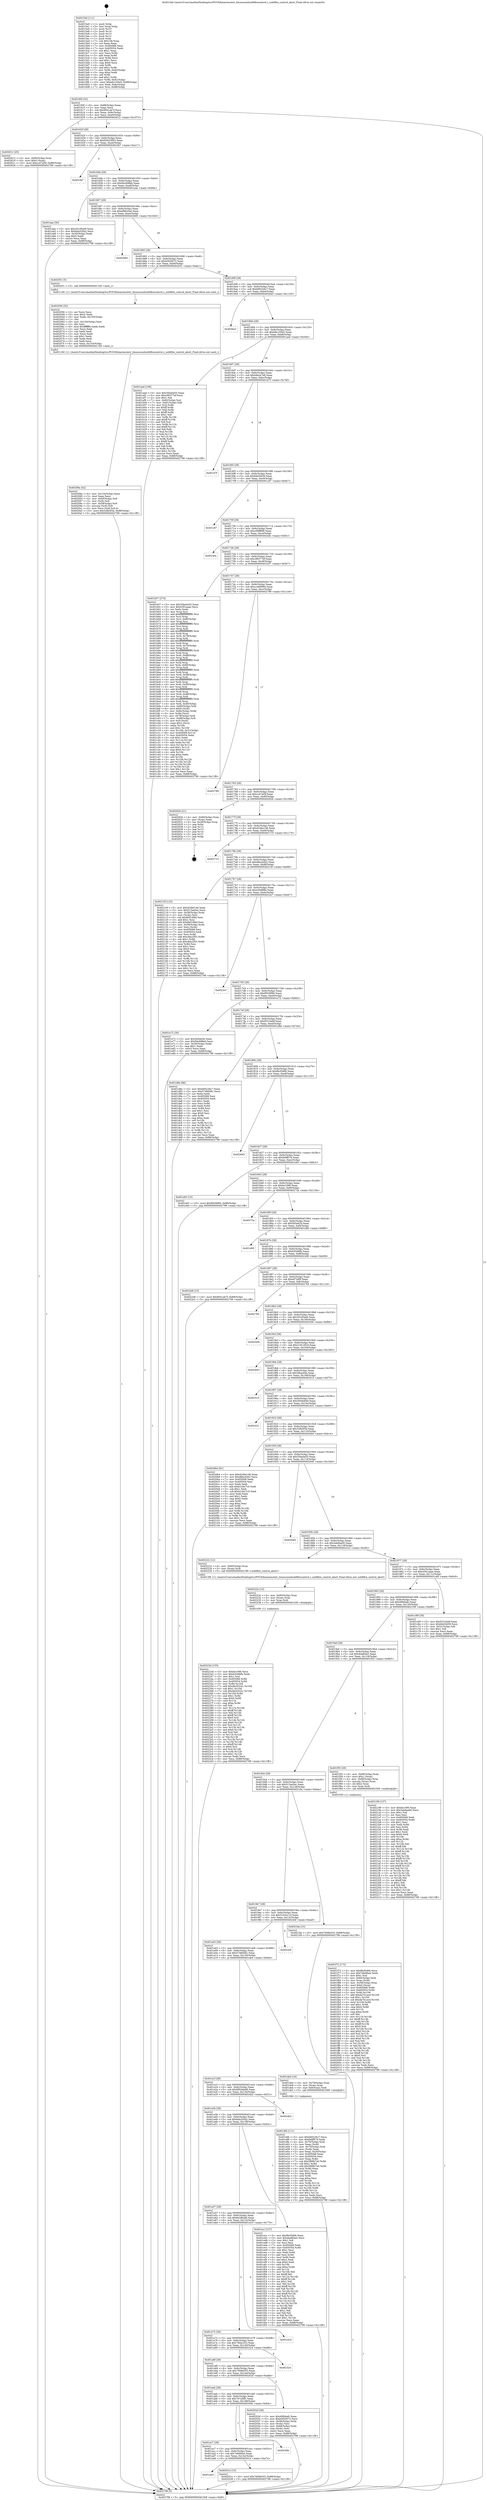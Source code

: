digraph "0x4015a0" {
  label = "0x4015a0 (/mnt/c/Users/mathe/Desktop/tcc/POCII/binaries/extr_linuxsoundusb6firecontrol.c_usb6fire_control_abort_Final-ollvm.out::main(0))"
  labelloc = "t"
  node[shape=record]

  Entry [label="",width=0.3,height=0.3,shape=circle,fillcolor=black,style=filled]
  "0x40160f" [label="{
     0x40160f [32]\l
     | [instrs]\l
     &nbsp;&nbsp;0x40160f \<+6\>: mov -0x88(%rbp),%eax\l
     &nbsp;&nbsp;0x401615 \<+2\>: mov %eax,%ecx\l
     &nbsp;&nbsp;0x401617 \<+6\>: sub $0x9041ab7f,%ecx\l
     &nbsp;&nbsp;0x40161d \<+6\>: mov %eax,-0x9c(%rbp)\l
     &nbsp;&nbsp;0x401623 \<+6\>: mov %ecx,-0xa0(%rbp)\l
     &nbsp;&nbsp;0x401629 \<+6\>: je 0000000000402612 \<main+0x1072\>\l
  }"]
  "0x402612" [label="{
     0x402612 [25]\l
     | [instrs]\l
     &nbsp;&nbsp;0x402612 \<+4\>: mov -0x80(%rbp),%rax\l
     &nbsp;&nbsp;0x402616 \<+6\>: movl $0x0,(%rax)\l
     &nbsp;&nbsp;0x40261c \<+10\>: movl $0xcc47af3f,-0x88(%rbp)\l
     &nbsp;&nbsp;0x402626 \<+5\>: jmp 0000000000402798 \<main+0x11f8\>\l
  }"]
  "0x40162f" [label="{
     0x40162f [28]\l
     | [instrs]\l
     &nbsp;&nbsp;0x40162f \<+5\>: jmp 0000000000401634 \<main+0x94\>\l
     &nbsp;&nbsp;0x401634 \<+6\>: mov -0x9c(%rbp),%eax\l
     &nbsp;&nbsp;0x40163a \<+5\>: sub $0x93b33853,%eax\l
     &nbsp;&nbsp;0x40163f \<+6\>: mov %eax,-0xa4(%rbp)\l
     &nbsp;&nbsp;0x401645 \<+6\>: je 00000000004023b7 \<main+0xe17\>\l
  }"]
  Exit [label="",width=0.3,height=0.3,shape=circle,fillcolor=black,style=filled,peripheries=2]
  "0x4023b7" [label="{
     0x4023b7\l
  }", style=dashed]
  "0x40164b" [label="{
     0x40164b [28]\l
     | [instrs]\l
     &nbsp;&nbsp;0x40164b \<+5\>: jmp 0000000000401650 \<main+0xb0\>\l
     &nbsp;&nbsp;0x401650 \<+6\>: mov -0x9c(%rbp),%eax\l
     &nbsp;&nbsp;0x401656 \<+5\>: sub $0x94c698eb,%eax\l
     &nbsp;&nbsp;0x40165b \<+6\>: mov %eax,-0xa8(%rbp)\l
     &nbsp;&nbsp;0x401661 \<+6\>: je 0000000000401eae \<main+0x90e\>\l
  }"]
  "0x40223d" [label="{
     0x40223d [155]\l
     | [instrs]\l
     &nbsp;&nbsp;0x40223d \<+5\>: mov $0xbe1096,%ecx\l
     &nbsp;&nbsp;0x402242 \<+5\>: mov $0x620486b,%edx\l
     &nbsp;&nbsp;0x402247 \<+3\>: mov $0x1,%sil\l
     &nbsp;&nbsp;0x40224a \<+8\>: mov 0x405068,%r8d\l
     &nbsp;&nbsp;0x402252 \<+8\>: mov 0x405054,%r9d\l
     &nbsp;&nbsp;0x40225a \<+3\>: mov %r8d,%r10d\l
     &nbsp;&nbsp;0x40225d \<+7\>: add $0x4bc63241,%r10d\l
     &nbsp;&nbsp;0x402264 \<+4\>: sub $0x1,%r10d\l
     &nbsp;&nbsp;0x402268 \<+7\>: sub $0x4bc63241,%r10d\l
     &nbsp;&nbsp;0x40226f \<+4\>: imul %r10d,%r8d\l
     &nbsp;&nbsp;0x402273 \<+4\>: and $0x1,%r8d\l
     &nbsp;&nbsp;0x402277 \<+4\>: cmp $0x0,%r8d\l
     &nbsp;&nbsp;0x40227b \<+4\>: sete %r11b\l
     &nbsp;&nbsp;0x40227f \<+4\>: cmp $0xa,%r9d\l
     &nbsp;&nbsp;0x402283 \<+3\>: setl %bl\l
     &nbsp;&nbsp;0x402286 \<+3\>: mov %r11b,%r14b\l
     &nbsp;&nbsp;0x402289 \<+4\>: xor $0xff,%r14b\l
     &nbsp;&nbsp;0x40228d \<+3\>: mov %bl,%r15b\l
     &nbsp;&nbsp;0x402290 \<+4\>: xor $0xff,%r15b\l
     &nbsp;&nbsp;0x402294 \<+4\>: xor $0x0,%sil\l
     &nbsp;&nbsp;0x402298 \<+3\>: mov %r14b,%r12b\l
     &nbsp;&nbsp;0x40229b \<+4\>: and $0x0,%r12b\l
     &nbsp;&nbsp;0x40229f \<+3\>: and %sil,%r11b\l
     &nbsp;&nbsp;0x4022a2 \<+3\>: mov %r15b,%r13b\l
     &nbsp;&nbsp;0x4022a5 \<+4\>: and $0x0,%r13b\l
     &nbsp;&nbsp;0x4022a9 \<+3\>: and %sil,%bl\l
     &nbsp;&nbsp;0x4022ac \<+3\>: or %r11b,%r12b\l
     &nbsp;&nbsp;0x4022af \<+3\>: or %bl,%r13b\l
     &nbsp;&nbsp;0x4022b2 \<+3\>: xor %r13b,%r12b\l
     &nbsp;&nbsp;0x4022b5 \<+3\>: or %r15b,%r14b\l
     &nbsp;&nbsp;0x4022b8 \<+4\>: xor $0xff,%r14b\l
     &nbsp;&nbsp;0x4022bc \<+4\>: or $0x0,%sil\l
     &nbsp;&nbsp;0x4022c0 \<+3\>: and %sil,%r14b\l
     &nbsp;&nbsp;0x4022c3 \<+3\>: or %r14b,%r12b\l
     &nbsp;&nbsp;0x4022c6 \<+4\>: test $0x1,%r12b\l
     &nbsp;&nbsp;0x4022ca \<+3\>: cmovne %edx,%ecx\l
     &nbsp;&nbsp;0x4022cd \<+6\>: mov %ecx,-0x88(%rbp)\l
     &nbsp;&nbsp;0x4022d3 \<+5\>: jmp 0000000000402798 \<main+0x11f8\>\l
  }"]
  "0x401eae" [label="{
     0x401eae [30]\l
     | [instrs]\l
     &nbsp;&nbsp;0x401eae \<+5\>: mov $0x201d5ae6,%eax\l
     &nbsp;&nbsp;0x401eb3 \<+5\>: mov $0x6da320a2,%ecx\l
     &nbsp;&nbsp;0x401eb8 \<+3\>: mov -0x30(%rbp),%edx\l
     &nbsp;&nbsp;0x401ebb \<+3\>: cmp $0x0,%edx\l
     &nbsp;&nbsp;0x401ebe \<+3\>: cmove %ecx,%eax\l
     &nbsp;&nbsp;0x401ec1 \<+6\>: mov %eax,-0x88(%rbp)\l
     &nbsp;&nbsp;0x401ec7 \<+5\>: jmp 0000000000402798 \<main+0x11f8\>\l
  }"]
  "0x401667" [label="{
     0x401667 [28]\l
     | [instrs]\l
     &nbsp;&nbsp;0x401667 \<+5\>: jmp 000000000040166c \<main+0xcc\>\l
     &nbsp;&nbsp;0x40166c \<+6\>: mov -0x9c(%rbp),%eax\l
     &nbsp;&nbsp;0x401672 \<+5\>: sub $0xaf96c0ad,%eax\l
     &nbsp;&nbsp;0x401677 \<+6\>: mov %eax,-0xac(%rbp)\l
     &nbsp;&nbsp;0x40167d \<+6\>: je 0000000000402685 \<main+0x10e5\>\l
  }"]
  "0x40222e" [label="{
     0x40222e [15]\l
     | [instrs]\l
     &nbsp;&nbsp;0x40222e \<+4\>: mov -0x60(%rbp),%rax\l
     &nbsp;&nbsp;0x402232 \<+3\>: mov (%rax),%rax\l
     &nbsp;&nbsp;0x402235 \<+3\>: mov %rax,%rdi\l
     &nbsp;&nbsp;0x402238 \<+5\>: call 0000000000401030 \<free@plt\>\l
     | [calls]\l
     &nbsp;&nbsp;0x401030 \{1\} (unknown)\l
  }"]
  "0x402685" [label="{
     0x402685\l
  }", style=dashed]
  "0x401683" [label="{
     0x401683 [28]\l
     | [instrs]\l
     &nbsp;&nbsp;0x401683 \<+5\>: jmp 0000000000401688 \<main+0xe8\>\l
     &nbsp;&nbsp;0x401688 \<+6\>: mov -0x9c(%rbp),%eax\l
     &nbsp;&nbsp;0x40168e \<+5\>: sub $0xb5f20072,%eax\l
     &nbsp;&nbsp;0x401693 \<+6\>: mov %eax,-0xb0(%rbp)\l
     &nbsp;&nbsp;0x401699 \<+6\>: je 0000000000402051 \<main+0xab1\>\l
  }"]
  "0x40208a" [label="{
     0x40208a [42]\l
     | [instrs]\l
     &nbsp;&nbsp;0x40208a \<+6\>: mov -0x154(%rbp),%ecx\l
     &nbsp;&nbsp;0x402090 \<+3\>: imul %eax,%ecx\l
     &nbsp;&nbsp;0x402093 \<+4\>: mov -0x60(%rbp),%r8\l
     &nbsp;&nbsp;0x402097 \<+3\>: mov (%r8),%r8\l
     &nbsp;&nbsp;0x40209a \<+4\>: mov -0x58(%rbp),%r9\l
     &nbsp;&nbsp;0x40209e \<+3\>: movslq (%r9),%r9\l
     &nbsp;&nbsp;0x4020a1 \<+4\>: mov %ecx,(%r8,%r9,4)\l
     &nbsp;&nbsp;0x4020a5 \<+10\>: movl $0x32fb5f3d,-0x88(%rbp)\l
     &nbsp;&nbsp;0x4020af \<+5\>: jmp 0000000000402798 \<main+0x11f8\>\l
  }"]
  "0x402051" [label="{
     0x402051 [5]\l
     | [instrs]\l
     &nbsp;&nbsp;0x402051 \<+5\>: call 0000000000401160 \<next_i\>\l
     | [calls]\l
     &nbsp;&nbsp;0x401160 \{1\} (/mnt/c/Users/mathe/Desktop/tcc/POCII/binaries/extr_linuxsoundusb6firecontrol.c_usb6fire_control_abort_Final-ollvm.out::next_i)\l
  }"]
  "0x40169f" [label="{
     0x40169f [28]\l
     | [instrs]\l
     &nbsp;&nbsp;0x40169f \<+5\>: jmp 00000000004016a4 \<main+0x104\>\l
     &nbsp;&nbsp;0x4016a4 \<+6\>: mov -0x9c(%rbp),%eax\l
     &nbsp;&nbsp;0x4016aa \<+5\>: sub $0xb60226c7,%eax\l
     &nbsp;&nbsp;0x4016af \<+6\>: mov %eax,-0xb4(%rbp)\l
     &nbsp;&nbsp;0x4016b5 \<+6\>: je 00000000004026a3 \<main+0x1103\>\l
  }"]
  "0x402056" [label="{
     0x402056 [52]\l
     | [instrs]\l
     &nbsp;&nbsp;0x402056 \<+2\>: xor %ecx,%ecx\l
     &nbsp;&nbsp;0x402058 \<+5\>: mov $0x2,%edx\l
     &nbsp;&nbsp;0x40205d \<+6\>: mov %edx,-0x150(%rbp)\l
     &nbsp;&nbsp;0x402063 \<+1\>: cltd\l
     &nbsp;&nbsp;0x402064 \<+6\>: mov -0x150(%rbp),%esi\l
     &nbsp;&nbsp;0x40206a \<+2\>: idiv %esi\l
     &nbsp;&nbsp;0x40206c \<+6\>: imul $0xfffffffe,%edx,%edx\l
     &nbsp;&nbsp;0x402072 \<+2\>: mov %ecx,%edi\l
     &nbsp;&nbsp;0x402074 \<+2\>: sub %edx,%edi\l
     &nbsp;&nbsp;0x402076 \<+2\>: mov %ecx,%edx\l
     &nbsp;&nbsp;0x402078 \<+3\>: sub $0x1,%edx\l
     &nbsp;&nbsp;0x40207b \<+2\>: add %edx,%edi\l
     &nbsp;&nbsp;0x40207d \<+2\>: sub %edi,%ecx\l
     &nbsp;&nbsp;0x40207f \<+6\>: mov %ecx,-0x154(%rbp)\l
     &nbsp;&nbsp;0x402085 \<+5\>: call 0000000000401160 \<next_i\>\l
     | [calls]\l
     &nbsp;&nbsp;0x401160 \{1\} (/mnt/c/Users/mathe/Desktop/tcc/POCII/binaries/extr_linuxsoundusb6firecontrol.c_usb6fire_control_abort_Final-ollvm.out::next_i)\l
  }"]
  "0x4026a3" [label="{
     0x4026a3\l
  }", style=dashed]
  "0x4016bb" [label="{
     0x4016bb [28]\l
     | [instrs]\l
     &nbsp;&nbsp;0x4016bb \<+5\>: jmp 00000000004016c0 \<main+0x120\>\l
     &nbsp;&nbsp;0x4016c0 \<+6\>: mov -0x9c(%rbp),%eax\l
     &nbsp;&nbsp;0x4016c6 \<+5\>: sub $0xb6c105e5,%eax\l
     &nbsp;&nbsp;0x4016cb \<+6\>: mov %eax,-0xb8(%rbp)\l
     &nbsp;&nbsp;0x4016d1 \<+6\>: je 0000000000401aed \<main+0x54d\>\l
  }"]
  "0x401ae3" [label="{
     0x401ae3\l
  }", style=dashed]
  "0x401aed" [label="{
     0x401aed [106]\l
     | [instrs]\l
     &nbsp;&nbsp;0x401aed \<+5\>: mov $0x35ba0a55,%eax\l
     &nbsp;&nbsp;0x401af2 \<+5\>: mov $0xc96377ef,%ecx\l
     &nbsp;&nbsp;0x401af7 \<+2\>: mov $0x1,%dl\l
     &nbsp;&nbsp;0x401af9 \<+7\>: mov -0x82(%rbp),%sil\l
     &nbsp;&nbsp;0x401b00 \<+7\>: mov -0x81(%rbp),%dil\l
     &nbsp;&nbsp;0x401b07 \<+3\>: mov %sil,%r8b\l
     &nbsp;&nbsp;0x401b0a \<+4\>: xor $0xff,%r8b\l
     &nbsp;&nbsp;0x401b0e \<+3\>: mov %dil,%r9b\l
     &nbsp;&nbsp;0x401b11 \<+4\>: xor $0xff,%r9b\l
     &nbsp;&nbsp;0x401b15 \<+3\>: xor $0x1,%dl\l
     &nbsp;&nbsp;0x401b18 \<+3\>: mov %r8b,%r10b\l
     &nbsp;&nbsp;0x401b1b \<+4\>: and $0xff,%r10b\l
     &nbsp;&nbsp;0x401b1f \<+3\>: and %dl,%sil\l
     &nbsp;&nbsp;0x401b22 \<+3\>: mov %r9b,%r11b\l
     &nbsp;&nbsp;0x401b25 \<+4\>: and $0xff,%r11b\l
     &nbsp;&nbsp;0x401b29 \<+3\>: and %dl,%dil\l
     &nbsp;&nbsp;0x401b2c \<+3\>: or %sil,%r10b\l
     &nbsp;&nbsp;0x401b2f \<+3\>: or %dil,%r11b\l
     &nbsp;&nbsp;0x401b32 \<+3\>: xor %r11b,%r10b\l
     &nbsp;&nbsp;0x401b35 \<+3\>: or %r9b,%r8b\l
     &nbsp;&nbsp;0x401b38 \<+4\>: xor $0xff,%r8b\l
     &nbsp;&nbsp;0x401b3c \<+3\>: or $0x1,%dl\l
     &nbsp;&nbsp;0x401b3f \<+3\>: and %dl,%r8b\l
     &nbsp;&nbsp;0x401b42 \<+3\>: or %r8b,%r10b\l
     &nbsp;&nbsp;0x401b45 \<+4\>: test $0x1,%r10b\l
     &nbsp;&nbsp;0x401b49 \<+3\>: cmovne %ecx,%eax\l
     &nbsp;&nbsp;0x401b4c \<+6\>: mov %eax,-0x88(%rbp)\l
     &nbsp;&nbsp;0x401b52 \<+5\>: jmp 0000000000402798 \<main+0x11f8\>\l
  }"]
  "0x4016d7" [label="{
     0x4016d7 [28]\l
     | [instrs]\l
     &nbsp;&nbsp;0x4016d7 \<+5\>: jmp 00000000004016dc \<main+0x13c\>\l
     &nbsp;&nbsp;0x4016dc \<+6\>: mov -0x9c(%rbp),%eax\l
     &nbsp;&nbsp;0x4016e2 \<+5\>: sub $0xb9ece7e8,%eax\l
     &nbsp;&nbsp;0x4016e7 \<+6\>: mov %eax,-0xbc(%rbp)\l
     &nbsp;&nbsp;0x4016ed \<+6\>: je 0000000000401d7f \<main+0x7df\>\l
  }"]
  "0x402798" [label="{
     0x402798 [5]\l
     | [instrs]\l
     &nbsp;&nbsp;0x402798 \<+5\>: jmp 000000000040160f \<main+0x6f\>\l
  }"]
  "0x4015a0" [label="{
     0x4015a0 [111]\l
     | [instrs]\l
     &nbsp;&nbsp;0x4015a0 \<+1\>: push %rbp\l
     &nbsp;&nbsp;0x4015a1 \<+3\>: mov %rsp,%rbp\l
     &nbsp;&nbsp;0x4015a4 \<+2\>: push %r15\l
     &nbsp;&nbsp;0x4015a6 \<+2\>: push %r14\l
     &nbsp;&nbsp;0x4015a8 \<+2\>: push %r13\l
     &nbsp;&nbsp;0x4015aa \<+2\>: push %r12\l
     &nbsp;&nbsp;0x4015ac \<+1\>: push %rbx\l
     &nbsp;&nbsp;0x4015ad \<+7\>: sub $0x158,%rsp\l
     &nbsp;&nbsp;0x4015b4 \<+2\>: xor %eax,%eax\l
     &nbsp;&nbsp;0x4015b6 \<+7\>: mov 0x405068,%ecx\l
     &nbsp;&nbsp;0x4015bd \<+7\>: mov 0x405054,%edx\l
     &nbsp;&nbsp;0x4015c4 \<+3\>: sub $0x1,%eax\l
     &nbsp;&nbsp;0x4015c7 \<+3\>: mov %ecx,%r8d\l
     &nbsp;&nbsp;0x4015ca \<+3\>: add %eax,%r8d\l
     &nbsp;&nbsp;0x4015cd \<+4\>: imul %r8d,%ecx\l
     &nbsp;&nbsp;0x4015d1 \<+3\>: and $0x1,%ecx\l
     &nbsp;&nbsp;0x4015d4 \<+3\>: cmp $0x0,%ecx\l
     &nbsp;&nbsp;0x4015d7 \<+4\>: sete %r9b\l
     &nbsp;&nbsp;0x4015db \<+4\>: and $0x1,%r9b\l
     &nbsp;&nbsp;0x4015df \<+7\>: mov %r9b,-0x82(%rbp)\l
     &nbsp;&nbsp;0x4015e6 \<+3\>: cmp $0xa,%edx\l
     &nbsp;&nbsp;0x4015e9 \<+4\>: setl %r9b\l
     &nbsp;&nbsp;0x4015ed \<+4\>: and $0x1,%r9b\l
     &nbsp;&nbsp;0x4015f1 \<+7\>: mov %r9b,-0x81(%rbp)\l
     &nbsp;&nbsp;0x4015f8 \<+10\>: movl $0xb6c105e5,-0x88(%rbp)\l
     &nbsp;&nbsp;0x401602 \<+6\>: mov %edi,-0x8c(%rbp)\l
     &nbsp;&nbsp;0x401608 \<+7\>: mov %rsi,-0x98(%rbp)\l
  }"]
  "0x40201e" [label="{
     0x40201e [15]\l
     | [instrs]\l
     &nbsp;&nbsp;0x40201e \<+10\>: movl $0x7608e553,-0x88(%rbp)\l
     &nbsp;&nbsp;0x402028 \<+5\>: jmp 0000000000402798 \<main+0x11f8\>\l
  }"]
  "0x401d7f" [label="{
     0x401d7f\l
  }", style=dashed]
  "0x4016f3" [label="{
     0x4016f3 [28]\l
     | [instrs]\l
     &nbsp;&nbsp;0x4016f3 \<+5\>: jmp 00000000004016f8 \<main+0x158\>\l
     &nbsp;&nbsp;0x4016f8 \<+6\>: mov -0x9c(%rbp),%eax\l
     &nbsp;&nbsp;0x4016fe \<+5\>: sub $0xbfa50d39,%eax\l
     &nbsp;&nbsp;0x401703 \<+6\>: mov %eax,-0xc0(%rbp)\l
     &nbsp;&nbsp;0x401709 \<+6\>: je 0000000000401c87 \<main+0x6e7\>\l
  }"]
  "0x401ac7" [label="{
     0x401ac7 [28]\l
     | [instrs]\l
     &nbsp;&nbsp;0x401ac7 \<+5\>: jmp 0000000000401acc \<main+0x52c\>\l
     &nbsp;&nbsp;0x401acc \<+6\>: mov -0x9c(%rbp),%eax\l
     &nbsp;&nbsp;0x401ad2 \<+5\>: sub $0x7efe66a4,%eax\l
     &nbsp;&nbsp;0x401ad7 \<+6\>: mov %eax,-0x14c(%rbp)\l
     &nbsp;&nbsp;0x401add \<+6\>: je 000000000040201e \<main+0xa7e\>\l
  }"]
  "0x401c87" [label="{
     0x401c87\l
  }", style=dashed]
  "0x40170f" [label="{
     0x40170f [28]\l
     | [instrs]\l
     &nbsp;&nbsp;0x40170f \<+5\>: jmp 0000000000401714 \<main+0x174\>\l
     &nbsp;&nbsp;0x401714 \<+6\>: mov -0x9c(%rbp),%eax\l
     &nbsp;&nbsp;0x40171a \<+5\>: sub $0xc69ff896,%eax\l
     &nbsp;&nbsp;0x40171f \<+6\>: mov %eax,-0xc4(%rbp)\l
     &nbsp;&nbsp;0x401725 \<+6\>: je 00000000004024dc \<main+0xf3c\>\l
  }"]
  "0x40256b" [label="{
     0x40256b\l
  }", style=dashed]
  "0x4024dc" [label="{
     0x4024dc\l
  }", style=dashed]
  "0x40172b" [label="{
     0x40172b [28]\l
     | [instrs]\l
     &nbsp;&nbsp;0x40172b \<+5\>: jmp 0000000000401730 \<main+0x190\>\l
     &nbsp;&nbsp;0x401730 \<+6\>: mov -0x9c(%rbp),%eax\l
     &nbsp;&nbsp;0x401736 \<+5\>: sub $0xc96377ef,%eax\l
     &nbsp;&nbsp;0x40173b \<+6\>: mov %eax,-0xc8(%rbp)\l
     &nbsp;&nbsp;0x401741 \<+6\>: je 0000000000401b57 \<main+0x5b7\>\l
  }"]
  "0x401aab" [label="{
     0x401aab [28]\l
     | [instrs]\l
     &nbsp;&nbsp;0x401aab \<+5\>: jmp 0000000000401ab0 \<main+0x510\>\l
     &nbsp;&nbsp;0x401ab0 \<+6\>: mov -0x9c(%rbp),%eax\l
     &nbsp;&nbsp;0x401ab6 \<+5\>: sub $0x7b7a5ff1,%eax\l
     &nbsp;&nbsp;0x401abb \<+6\>: mov %eax,-0x148(%rbp)\l
     &nbsp;&nbsp;0x401ac1 \<+6\>: je 000000000040256b \<main+0xfcb\>\l
  }"]
  "0x401b57" [label="{
     0x401b57 [274]\l
     | [instrs]\l
     &nbsp;&nbsp;0x401b57 \<+5\>: mov $0x35ba0a55,%eax\l
     &nbsp;&nbsp;0x401b5c \<+5\>: mov $0x4391aaae,%ecx\l
     &nbsp;&nbsp;0x401b61 \<+2\>: xor %edx,%edx\l
     &nbsp;&nbsp;0x401b63 \<+3\>: mov %rsp,%rsi\l
     &nbsp;&nbsp;0x401b66 \<+4\>: add $0xfffffffffffffff0,%rsi\l
     &nbsp;&nbsp;0x401b6a \<+3\>: mov %rsi,%rsp\l
     &nbsp;&nbsp;0x401b6d \<+4\>: mov %rsi,-0x80(%rbp)\l
     &nbsp;&nbsp;0x401b71 \<+3\>: mov %rsp,%rsi\l
     &nbsp;&nbsp;0x401b74 \<+4\>: add $0xfffffffffffffff0,%rsi\l
     &nbsp;&nbsp;0x401b78 \<+3\>: mov %rsi,%rsp\l
     &nbsp;&nbsp;0x401b7b \<+3\>: mov %rsp,%rdi\l
     &nbsp;&nbsp;0x401b7e \<+4\>: add $0xfffffffffffffff0,%rdi\l
     &nbsp;&nbsp;0x401b82 \<+3\>: mov %rdi,%rsp\l
     &nbsp;&nbsp;0x401b85 \<+4\>: mov %rdi,-0x78(%rbp)\l
     &nbsp;&nbsp;0x401b89 \<+3\>: mov %rsp,%rdi\l
     &nbsp;&nbsp;0x401b8c \<+4\>: add $0xfffffffffffffff0,%rdi\l
     &nbsp;&nbsp;0x401b90 \<+3\>: mov %rdi,%rsp\l
     &nbsp;&nbsp;0x401b93 \<+4\>: mov %rdi,-0x70(%rbp)\l
     &nbsp;&nbsp;0x401b97 \<+3\>: mov %rsp,%rdi\l
     &nbsp;&nbsp;0x401b9a \<+4\>: add $0xfffffffffffffff0,%rdi\l
     &nbsp;&nbsp;0x401b9e \<+3\>: mov %rdi,%rsp\l
     &nbsp;&nbsp;0x401ba1 \<+4\>: mov %rdi,-0x68(%rbp)\l
     &nbsp;&nbsp;0x401ba5 \<+3\>: mov %rsp,%rdi\l
     &nbsp;&nbsp;0x401ba8 \<+4\>: add $0xfffffffffffffff0,%rdi\l
     &nbsp;&nbsp;0x401bac \<+3\>: mov %rdi,%rsp\l
     &nbsp;&nbsp;0x401baf \<+4\>: mov %rdi,-0x60(%rbp)\l
     &nbsp;&nbsp;0x401bb3 \<+3\>: mov %rsp,%rdi\l
     &nbsp;&nbsp;0x401bb6 \<+4\>: add $0xfffffffffffffff0,%rdi\l
     &nbsp;&nbsp;0x401bba \<+3\>: mov %rdi,%rsp\l
     &nbsp;&nbsp;0x401bbd \<+4\>: mov %rdi,-0x58(%rbp)\l
     &nbsp;&nbsp;0x401bc1 \<+3\>: mov %rsp,%rdi\l
     &nbsp;&nbsp;0x401bc4 \<+4\>: add $0xfffffffffffffff0,%rdi\l
     &nbsp;&nbsp;0x401bc8 \<+3\>: mov %rdi,%rsp\l
     &nbsp;&nbsp;0x401bcb \<+4\>: mov %rdi,-0x50(%rbp)\l
     &nbsp;&nbsp;0x401bcf \<+3\>: mov %rsp,%rdi\l
     &nbsp;&nbsp;0x401bd2 \<+4\>: add $0xfffffffffffffff0,%rdi\l
     &nbsp;&nbsp;0x401bd6 \<+3\>: mov %rdi,%rsp\l
     &nbsp;&nbsp;0x401bd9 \<+4\>: mov %rdi,-0x48(%rbp)\l
     &nbsp;&nbsp;0x401bdd \<+3\>: mov %rsp,%rdi\l
     &nbsp;&nbsp;0x401be0 \<+4\>: add $0xfffffffffffffff0,%rdi\l
     &nbsp;&nbsp;0x401be4 \<+3\>: mov %rdi,%rsp\l
     &nbsp;&nbsp;0x401be7 \<+4\>: mov %rdi,-0x40(%rbp)\l
     &nbsp;&nbsp;0x401beb \<+4\>: mov -0x80(%rbp),%rdi\l
     &nbsp;&nbsp;0x401bef \<+6\>: movl $0x0,(%rdi)\l
     &nbsp;&nbsp;0x401bf5 \<+7\>: mov -0x8c(%rbp),%r8d\l
     &nbsp;&nbsp;0x401bfc \<+3\>: mov %r8d,(%rsi)\l
     &nbsp;&nbsp;0x401bff \<+4\>: mov -0x78(%rbp),%rdi\l
     &nbsp;&nbsp;0x401c03 \<+7\>: mov -0x98(%rbp),%r9\l
     &nbsp;&nbsp;0x401c0a \<+3\>: mov %r9,(%rdi)\l
     &nbsp;&nbsp;0x401c0d \<+3\>: cmpl $0x2,(%rsi)\l
     &nbsp;&nbsp;0x401c10 \<+4\>: setne %r10b\l
     &nbsp;&nbsp;0x401c14 \<+4\>: and $0x1,%r10b\l
     &nbsp;&nbsp;0x401c18 \<+4\>: mov %r10b,-0x31(%rbp)\l
     &nbsp;&nbsp;0x401c1c \<+8\>: mov 0x405068,%r11d\l
     &nbsp;&nbsp;0x401c24 \<+7\>: mov 0x405054,%ebx\l
     &nbsp;&nbsp;0x401c2b \<+3\>: sub $0x1,%edx\l
     &nbsp;&nbsp;0x401c2e \<+3\>: mov %r11d,%r14d\l
     &nbsp;&nbsp;0x401c31 \<+3\>: add %edx,%r14d\l
     &nbsp;&nbsp;0x401c34 \<+4\>: imul %r14d,%r11d\l
     &nbsp;&nbsp;0x401c38 \<+4\>: and $0x1,%r11d\l
     &nbsp;&nbsp;0x401c3c \<+4\>: cmp $0x0,%r11d\l
     &nbsp;&nbsp;0x401c40 \<+4\>: sete %r10b\l
     &nbsp;&nbsp;0x401c44 \<+3\>: cmp $0xa,%ebx\l
     &nbsp;&nbsp;0x401c47 \<+4\>: setl %r15b\l
     &nbsp;&nbsp;0x401c4b \<+3\>: mov %r10b,%r12b\l
     &nbsp;&nbsp;0x401c4e \<+3\>: and %r15b,%r12b\l
     &nbsp;&nbsp;0x401c51 \<+3\>: xor %r15b,%r10b\l
     &nbsp;&nbsp;0x401c54 \<+3\>: or %r10b,%r12b\l
     &nbsp;&nbsp;0x401c57 \<+4\>: test $0x1,%r12b\l
     &nbsp;&nbsp;0x401c5b \<+3\>: cmovne %ecx,%eax\l
     &nbsp;&nbsp;0x401c5e \<+6\>: mov %eax,-0x88(%rbp)\l
     &nbsp;&nbsp;0x401c64 \<+5\>: jmp 0000000000402798 \<main+0x11f8\>\l
  }"]
  "0x401747" [label="{
     0x401747 [28]\l
     | [instrs]\l
     &nbsp;&nbsp;0x401747 \<+5\>: jmp 000000000040174c \<main+0x1ac\>\l
     &nbsp;&nbsp;0x40174c \<+6\>: mov -0x9c(%rbp),%eax\l
     &nbsp;&nbsp;0x401752 \<+5\>: sub $0xcc468084,%eax\l
     &nbsp;&nbsp;0x401757 \<+6\>: mov %eax,-0xcc(%rbp)\l
     &nbsp;&nbsp;0x40175d \<+6\>: je 0000000000402789 \<main+0x11e9\>\l
  }"]
  "0x40202d" [label="{
     0x40202d [36]\l
     | [instrs]\l
     &nbsp;&nbsp;0x40202d \<+5\>: mov $0x49fd4afc,%eax\l
     &nbsp;&nbsp;0x402032 \<+5\>: mov $0xb5f20072,%ecx\l
     &nbsp;&nbsp;0x402037 \<+4\>: mov -0x58(%rbp),%rdx\l
     &nbsp;&nbsp;0x40203b \<+2\>: mov (%rdx),%esi\l
     &nbsp;&nbsp;0x40203d \<+4\>: mov -0x68(%rbp),%rdx\l
     &nbsp;&nbsp;0x402041 \<+2\>: cmp (%rdx),%esi\l
     &nbsp;&nbsp;0x402043 \<+3\>: cmovl %ecx,%eax\l
     &nbsp;&nbsp;0x402046 \<+6\>: mov %eax,-0x88(%rbp)\l
     &nbsp;&nbsp;0x40204c \<+5\>: jmp 0000000000402798 \<main+0x11f8\>\l
  }"]
  "0x401a8f" [label="{
     0x401a8f [28]\l
     | [instrs]\l
     &nbsp;&nbsp;0x401a8f \<+5\>: jmp 0000000000401a94 \<main+0x4f4\>\l
     &nbsp;&nbsp;0x401a94 \<+6\>: mov -0x9c(%rbp),%eax\l
     &nbsp;&nbsp;0x401a9a \<+5\>: sub $0x7608e553,%eax\l
     &nbsp;&nbsp;0x401a9f \<+6\>: mov %eax,-0x144(%rbp)\l
     &nbsp;&nbsp;0x401aa5 \<+6\>: je 000000000040202d \<main+0xa8d\>\l
  }"]
  "0x402789" [label="{
     0x402789\l
  }", style=dashed]
  "0x401763" [label="{
     0x401763 [28]\l
     | [instrs]\l
     &nbsp;&nbsp;0x401763 \<+5\>: jmp 0000000000401768 \<main+0x1c8\>\l
     &nbsp;&nbsp;0x401768 \<+6\>: mov -0x9c(%rbp),%eax\l
     &nbsp;&nbsp;0x40176e \<+5\>: sub $0xcc47af3f,%eax\l
     &nbsp;&nbsp;0x401773 \<+6\>: mov %eax,-0xd0(%rbp)\l
     &nbsp;&nbsp;0x401779 \<+6\>: je 000000000040262b \<main+0x108b\>\l
  }"]
  "0x402324" [label="{
     0x402324\l
  }", style=dashed]
  "0x40262b" [label="{
     0x40262b [21]\l
     | [instrs]\l
     &nbsp;&nbsp;0x40262b \<+4\>: mov -0x80(%rbp),%rax\l
     &nbsp;&nbsp;0x40262f \<+2\>: mov (%rax),%eax\l
     &nbsp;&nbsp;0x402631 \<+4\>: lea -0x28(%rbp),%rsp\l
     &nbsp;&nbsp;0x402635 \<+1\>: pop %rbx\l
     &nbsp;&nbsp;0x402636 \<+2\>: pop %r12\l
     &nbsp;&nbsp;0x402638 \<+2\>: pop %r13\l
     &nbsp;&nbsp;0x40263a \<+2\>: pop %r14\l
     &nbsp;&nbsp;0x40263c \<+2\>: pop %r15\l
     &nbsp;&nbsp;0x40263e \<+1\>: pop %rbp\l
     &nbsp;&nbsp;0x40263f \<+1\>: ret\l
  }"]
  "0x40177f" [label="{
     0x40177f [28]\l
     | [instrs]\l
     &nbsp;&nbsp;0x40177f \<+5\>: jmp 0000000000401784 \<main+0x1e4\>\l
     &nbsp;&nbsp;0x401784 \<+6\>: mov -0x9c(%rbp),%eax\l
     &nbsp;&nbsp;0x40178a \<+5\>: sub $0xd24be146,%eax\l
     &nbsp;&nbsp;0x40178f \<+6\>: mov %eax,-0xd4(%rbp)\l
     &nbsp;&nbsp;0x401795 \<+6\>: je 0000000000402710 \<main+0x1170\>\l
  }"]
  "0x401a73" [label="{
     0x401a73 [28]\l
     | [instrs]\l
     &nbsp;&nbsp;0x401a73 \<+5\>: jmp 0000000000401a78 \<main+0x4d8\>\l
     &nbsp;&nbsp;0x401a78 \<+6\>: mov -0x9c(%rbp),%eax\l
     &nbsp;&nbsp;0x401a7e \<+5\>: sub $0x75bbc253,%eax\l
     &nbsp;&nbsp;0x401a83 \<+6\>: mov %eax,-0x140(%rbp)\l
     &nbsp;&nbsp;0x401a89 \<+6\>: je 0000000000402324 \<main+0xd84\>\l
  }"]
  "0x402710" [label="{
     0x402710\l
  }", style=dashed]
  "0x40179b" [label="{
     0x40179b [28]\l
     | [instrs]\l
     &nbsp;&nbsp;0x40179b \<+5\>: jmp 00000000004017a0 \<main+0x200\>\l
     &nbsp;&nbsp;0x4017a0 \<+6\>: mov -0x9c(%rbp),%eax\l
     &nbsp;&nbsp;0x4017a6 \<+5\>: sub $0xd8ecd2b2,%eax\l
     &nbsp;&nbsp;0x4017ab \<+6\>: mov %eax,-0xd8(%rbp)\l
     &nbsp;&nbsp;0x4017b1 \<+6\>: je 000000000040210f \<main+0xb6f\>\l
  }"]
  "0x401d10" [label="{
     0x401d10\l
  }", style=dashed]
  "0x40210f" [label="{
     0x40210f [123]\l
     | [instrs]\l
     &nbsp;&nbsp;0x40210f \<+5\>: mov $0xd24be146,%eax\l
     &nbsp;&nbsp;0x402114 \<+5\>: mov $0x513ae5ec,%ecx\l
     &nbsp;&nbsp;0x402119 \<+4\>: mov -0x58(%rbp),%rdx\l
     &nbsp;&nbsp;0x40211d \<+2\>: mov (%rdx),%esi\l
     &nbsp;&nbsp;0x40211f \<+6\>: sub $0x6bf1dfdd,%esi\l
     &nbsp;&nbsp;0x402125 \<+3\>: add $0x1,%esi\l
     &nbsp;&nbsp;0x402128 \<+6\>: add $0x6bf1dfdd,%esi\l
     &nbsp;&nbsp;0x40212e \<+4\>: mov -0x58(%rbp),%rdx\l
     &nbsp;&nbsp;0x402132 \<+2\>: mov %esi,(%rdx)\l
     &nbsp;&nbsp;0x402134 \<+7\>: mov 0x405068,%esi\l
     &nbsp;&nbsp;0x40213b \<+7\>: mov 0x405054,%edi\l
     &nbsp;&nbsp;0x402142 \<+3\>: mov %esi,%r8d\l
     &nbsp;&nbsp;0x402145 \<+7\>: add $0xc8ac2f53,%r8d\l
     &nbsp;&nbsp;0x40214c \<+4\>: sub $0x1,%r8d\l
     &nbsp;&nbsp;0x402150 \<+7\>: sub $0xc8ac2f53,%r8d\l
     &nbsp;&nbsp;0x402157 \<+4\>: imul %r8d,%esi\l
     &nbsp;&nbsp;0x40215b \<+3\>: and $0x1,%esi\l
     &nbsp;&nbsp;0x40215e \<+3\>: cmp $0x0,%esi\l
     &nbsp;&nbsp;0x402161 \<+4\>: sete %r9b\l
     &nbsp;&nbsp;0x402165 \<+3\>: cmp $0xa,%edi\l
     &nbsp;&nbsp;0x402168 \<+4\>: setl %r10b\l
     &nbsp;&nbsp;0x40216c \<+3\>: mov %r9b,%r11b\l
     &nbsp;&nbsp;0x40216f \<+3\>: and %r10b,%r11b\l
     &nbsp;&nbsp;0x402172 \<+3\>: xor %r10b,%r9b\l
     &nbsp;&nbsp;0x402175 \<+3\>: or %r9b,%r11b\l
     &nbsp;&nbsp;0x402178 \<+4\>: test $0x1,%r11b\l
     &nbsp;&nbsp;0x40217c \<+3\>: cmovne %ecx,%eax\l
     &nbsp;&nbsp;0x40217f \<+6\>: mov %eax,-0x88(%rbp)\l
     &nbsp;&nbsp;0x402185 \<+5\>: jmp 0000000000402798 \<main+0x11f8\>\l
  }"]
  "0x4017b7" [label="{
     0x4017b7 [28]\l
     | [instrs]\l
     &nbsp;&nbsp;0x4017b7 \<+5\>: jmp 00000000004017bc \<main+0x21c\>\l
     &nbsp;&nbsp;0x4017bc \<+6\>: mov -0x9c(%rbp),%eax\l
     &nbsp;&nbsp;0x4017c2 \<+5\>: sub $0xe3bfdf8e,%eax\l
     &nbsp;&nbsp;0x4017c7 \<+6\>: mov %eax,-0xdc(%rbp)\l
     &nbsp;&nbsp;0x4017cd \<+6\>: je 00000000004022e7 \<main+0xd47\>\l
  }"]
  "0x401f72" [label="{
     0x401f72 [172]\l
     | [instrs]\l
     &nbsp;&nbsp;0x401f72 \<+5\>: mov $0xf6cf3d66,%ecx\l
     &nbsp;&nbsp;0x401f77 \<+5\>: mov $0x7efe66a4,%edx\l
     &nbsp;&nbsp;0x401f7c \<+3\>: mov $0x1,%sil\l
     &nbsp;&nbsp;0x401f7f \<+4\>: mov -0x60(%rbp),%rdi\l
     &nbsp;&nbsp;0x401f83 \<+3\>: mov %rax,(%rdi)\l
     &nbsp;&nbsp;0x401f86 \<+4\>: mov -0x58(%rbp),%rax\l
     &nbsp;&nbsp;0x401f8a \<+6\>: movl $0x0,(%rax)\l
     &nbsp;&nbsp;0x401f90 \<+8\>: mov 0x405068,%r8d\l
     &nbsp;&nbsp;0x401f98 \<+8\>: mov 0x405054,%r9d\l
     &nbsp;&nbsp;0x401fa0 \<+3\>: mov %r8d,%r10d\l
     &nbsp;&nbsp;0x401fa3 \<+7\>: add $0xda7b1acd,%r10d\l
     &nbsp;&nbsp;0x401faa \<+4\>: sub $0x1,%r10d\l
     &nbsp;&nbsp;0x401fae \<+7\>: sub $0xda7b1acd,%r10d\l
     &nbsp;&nbsp;0x401fb5 \<+4\>: imul %r10d,%r8d\l
     &nbsp;&nbsp;0x401fb9 \<+4\>: and $0x1,%r8d\l
     &nbsp;&nbsp;0x401fbd \<+4\>: cmp $0x0,%r8d\l
     &nbsp;&nbsp;0x401fc1 \<+4\>: sete %r11b\l
     &nbsp;&nbsp;0x401fc5 \<+4\>: cmp $0xa,%r9d\l
     &nbsp;&nbsp;0x401fc9 \<+3\>: setl %bl\l
     &nbsp;&nbsp;0x401fcc \<+3\>: mov %r11b,%r14b\l
     &nbsp;&nbsp;0x401fcf \<+4\>: xor $0xff,%r14b\l
     &nbsp;&nbsp;0x401fd3 \<+3\>: mov %bl,%r15b\l
     &nbsp;&nbsp;0x401fd6 \<+4\>: xor $0xff,%r15b\l
     &nbsp;&nbsp;0x401fda \<+4\>: xor $0x0,%sil\l
     &nbsp;&nbsp;0x401fde \<+3\>: mov %r14b,%r12b\l
     &nbsp;&nbsp;0x401fe1 \<+4\>: and $0x0,%r12b\l
     &nbsp;&nbsp;0x401fe5 \<+3\>: and %sil,%r11b\l
     &nbsp;&nbsp;0x401fe8 \<+3\>: mov %r15b,%r13b\l
     &nbsp;&nbsp;0x401feb \<+4\>: and $0x0,%r13b\l
     &nbsp;&nbsp;0x401fef \<+3\>: and %sil,%bl\l
     &nbsp;&nbsp;0x401ff2 \<+3\>: or %r11b,%r12b\l
     &nbsp;&nbsp;0x401ff5 \<+3\>: or %bl,%r13b\l
     &nbsp;&nbsp;0x401ff8 \<+3\>: xor %r13b,%r12b\l
     &nbsp;&nbsp;0x401ffb \<+3\>: or %r15b,%r14b\l
     &nbsp;&nbsp;0x401ffe \<+4\>: xor $0xff,%r14b\l
     &nbsp;&nbsp;0x402002 \<+4\>: or $0x0,%sil\l
     &nbsp;&nbsp;0x402006 \<+3\>: and %sil,%r14b\l
     &nbsp;&nbsp;0x402009 \<+3\>: or %r14b,%r12b\l
     &nbsp;&nbsp;0x40200c \<+4\>: test $0x1,%r12b\l
     &nbsp;&nbsp;0x402010 \<+3\>: cmovne %edx,%ecx\l
     &nbsp;&nbsp;0x402013 \<+6\>: mov %ecx,-0x88(%rbp)\l
     &nbsp;&nbsp;0x402019 \<+5\>: jmp 0000000000402798 \<main+0x11f8\>\l
  }"]
  "0x4022e7" [label="{
     0x4022e7\l
  }", style=dashed]
  "0x4017d3" [label="{
     0x4017d3 [28]\l
     | [instrs]\l
     &nbsp;&nbsp;0x4017d3 \<+5\>: jmp 00000000004017d8 \<main+0x238\>\l
     &nbsp;&nbsp;0x4017d8 \<+6\>: mov -0x9c(%rbp),%eax\l
     &nbsp;&nbsp;0x4017de \<+5\>: sub $0xf0036f94,%eax\l
     &nbsp;&nbsp;0x4017e3 \<+6\>: mov %eax,-0xe0(%rbp)\l
     &nbsp;&nbsp;0x4017e9 \<+6\>: je 0000000000401e72 \<main+0x8d2\>\l
  }"]
  "0x401a57" [label="{
     0x401a57 [28]\l
     | [instrs]\l
     &nbsp;&nbsp;0x401a57 \<+5\>: jmp 0000000000401a5c \<main+0x4bc\>\l
     &nbsp;&nbsp;0x401a5c \<+6\>: mov -0x9c(%rbp),%eax\l
     &nbsp;&nbsp;0x401a62 \<+5\>: sub $0x6e2f6add,%eax\l
     &nbsp;&nbsp;0x401a67 \<+6\>: mov %eax,-0x13c(%rbp)\l
     &nbsp;&nbsp;0x401a6d \<+6\>: je 0000000000401d10 \<main+0x770\>\l
  }"]
  "0x401e72" [label="{
     0x401e72 [30]\l
     | [instrs]\l
     &nbsp;&nbsp;0x401e72 \<+5\>: mov $0x5b5eb2b,%eax\l
     &nbsp;&nbsp;0x401e77 \<+5\>: mov $0x94c698eb,%ecx\l
     &nbsp;&nbsp;0x401e7c \<+3\>: mov -0x30(%rbp),%edx\l
     &nbsp;&nbsp;0x401e7f \<+3\>: cmp $0x1,%edx\l
     &nbsp;&nbsp;0x401e82 \<+3\>: cmovl %ecx,%eax\l
     &nbsp;&nbsp;0x401e85 \<+6\>: mov %eax,-0x88(%rbp)\l
     &nbsp;&nbsp;0x401e8b \<+5\>: jmp 0000000000402798 \<main+0x11f8\>\l
  }"]
  "0x4017ef" [label="{
     0x4017ef [28]\l
     | [instrs]\l
     &nbsp;&nbsp;0x4017ef \<+5\>: jmp 00000000004017f4 \<main+0x254\>\l
     &nbsp;&nbsp;0x4017f4 \<+6\>: mov -0x9c(%rbp),%eax\l
     &nbsp;&nbsp;0x4017fa \<+5\>: sub $0xf3316ebf,%eax\l
     &nbsp;&nbsp;0x4017ff \<+6\>: mov %eax,-0xe4(%rbp)\l
     &nbsp;&nbsp;0x401805 \<+6\>: je 0000000000401d8e \<main+0x7ee\>\l
  }"]
  "0x401ecc" [label="{
     0x401ecc [137]\l
     | [instrs]\l
     &nbsp;&nbsp;0x401ecc \<+5\>: mov $0xf6cf3d66,%eax\l
     &nbsp;&nbsp;0x401ed1 \<+5\>: mov $0x4baf64e2,%ecx\l
     &nbsp;&nbsp;0x401ed6 \<+2\>: mov $0x1,%dl\l
     &nbsp;&nbsp;0x401ed8 \<+2\>: xor %esi,%esi\l
     &nbsp;&nbsp;0x401eda \<+7\>: mov 0x405068,%edi\l
     &nbsp;&nbsp;0x401ee1 \<+8\>: mov 0x405054,%r8d\l
     &nbsp;&nbsp;0x401ee9 \<+3\>: sub $0x1,%esi\l
     &nbsp;&nbsp;0x401eec \<+3\>: mov %edi,%r9d\l
     &nbsp;&nbsp;0x401eef \<+3\>: add %esi,%r9d\l
     &nbsp;&nbsp;0x401ef2 \<+4\>: imul %r9d,%edi\l
     &nbsp;&nbsp;0x401ef6 \<+3\>: and $0x1,%edi\l
     &nbsp;&nbsp;0x401ef9 \<+3\>: cmp $0x0,%edi\l
     &nbsp;&nbsp;0x401efc \<+4\>: sete %r10b\l
     &nbsp;&nbsp;0x401f00 \<+4\>: cmp $0xa,%r8d\l
     &nbsp;&nbsp;0x401f04 \<+4\>: setl %r11b\l
     &nbsp;&nbsp;0x401f08 \<+3\>: mov %r10b,%bl\l
     &nbsp;&nbsp;0x401f0b \<+3\>: xor $0xff,%bl\l
     &nbsp;&nbsp;0x401f0e \<+3\>: mov %r11b,%r14b\l
     &nbsp;&nbsp;0x401f11 \<+4\>: xor $0xff,%r14b\l
     &nbsp;&nbsp;0x401f15 \<+3\>: xor $0x1,%dl\l
     &nbsp;&nbsp;0x401f18 \<+3\>: mov %bl,%r15b\l
     &nbsp;&nbsp;0x401f1b \<+4\>: and $0xff,%r15b\l
     &nbsp;&nbsp;0x401f1f \<+3\>: and %dl,%r10b\l
     &nbsp;&nbsp;0x401f22 \<+3\>: mov %r14b,%r12b\l
     &nbsp;&nbsp;0x401f25 \<+4\>: and $0xff,%r12b\l
     &nbsp;&nbsp;0x401f29 \<+3\>: and %dl,%r11b\l
     &nbsp;&nbsp;0x401f2c \<+3\>: or %r10b,%r15b\l
     &nbsp;&nbsp;0x401f2f \<+3\>: or %r11b,%r12b\l
     &nbsp;&nbsp;0x401f32 \<+3\>: xor %r12b,%r15b\l
     &nbsp;&nbsp;0x401f35 \<+3\>: or %r14b,%bl\l
     &nbsp;&nbsp;0x401f38 \<+3\>: xor $0xff,%bl\l
     &nbsp;&nbsp;0x401f3b \<+3\>: or $0x1,%dl\l
     &nbsp;&nbsp;0x401f3e \<+2\>: and %dl,%bl\l
     &nbsp;&nbsp;0x401f40 \<+3\>: or %bl,%r15b\l
     &nbsp;&nbsp;0x401f43 \<+4\>: test $0x1,%r15b\l
     &nbsp;&nbsp;0x401f47 \<+3\>: cmovne %ecx,%eax\l
     &nbsp;&nbsp;0x401f4a \<+6\>: mov %eax,-0x88(%rbp)\l
     &nbsp;&nbsp;0x401f50 \<+5\>: jmp 0000000000402798 \<main+0x11f8\>\l
  }"]
  "0x401d8e" [label="{
     0x401d8e [86]\l
     | [instrs]\l
     &nbsp;&nbsp;0x401d8e \<+5\>: mov $0xb60226c7,%eax\l
     &nbsp;&nbsp;0x401d93 \<+5\>: mov $0x5748d581,%ecx\l
     &nbsp;&nbsp;0x401d98 \<+2\>: xor %edx,%edx\l
     &nbsp;&nbsp;0x401d9a \<+7\>: mov 0x405068,%esi\l
     &nbsp;&nbsp;0x401da1 \<+7\>: mov 0x405054,%edi\l
     &nbsp;&nbsp;0x401da8 \<+3\>: sub $0x1,%edx\l
     &nbsp;&nbsp;0x401dab \<+3\>: mov %esi,%r8d\l
     &nbsp;&nbsp;0x401dae \<+3\>: add %edx,%r8d\l
     &nbsp;&nbsp;0x401db1 \<+4\>: imul %r8d,%esi\l
     &nbsp;&nbsp;0x401db5 \<+3\>: and $0x1,%esi\l
     &nbsp;&nbsp;0x401db8 \<+3\>: cmp $0x0,%esi\l
     &nbsp;&nbsp;0x401dbb \<+4\>: sete %r9b\l
     &nbsp;&nbsp;0x401dbf \<+3\>: cmp $0xa,%edi\l
     &nbsp;&nbsp;0x401dc2 \<+4\>: setl %r10b\l
     &nbsp;&nbsp;0x401dc6 \<+3\>: mov %r9b,%r11b\l
     &nbsp;&nbsp;0x401dc9 \<+3\>: and %r10b,%r11b\l
     &nbsp;&nbsp;0x401dcc \<+3\>: xor %r10b,%r9b\l
     &nbsp;&nbsp;0x401dcf \<+3\>: or %r9b,%r11b\l
     &nbsp;&nbsp;0x401dd2 \<+4\>: test $0x1,%r11b\l
     &nbsp;&nbsp;0x401dd6 \<+3\>: cmovne %ecx,%eax\l
     &nbsp;&nbsp;0x401dd9 \<+6\>: mov %eax,-0x88(%rbp)\l
     &nbsp;&nbsp;0x401ddf \<+5\>: jmp 0000000000402798 \<main+0x11f8\>\l
  }"]
  "0x40180b" [label="{
     0x40180b [28]\l
     | [instrs]\l
     &nbsp;&nbsp;0x40180b \<+5\>: jmp 0000000000401810 \<main+0x270\>\l
     &nbsp;&nbsp;0x401810 \<+6\>: mov -0x9c(%rbp),%eax\l
     &nbsp;&nbsp;0x401816 \<+5\>: sub $0xf6cf3d66,%eax\l
     &nbsp;&nbsp;0x40181b \<+6\>: mov %eax,-0xe8(%rbp)\l
     &nbsp;&nbsp;0x401821 \<+6\>: je 00000000004026d3 \<main+0x1133\>\l
  }"]
  "0x401a3b" [label="{
     0x401a3b [28]\l
     | [instrs]\l
     &nbsp;&nbsp;0x401a3b \<+5\>: jmp 0000000000401a40 \<main+0x4a0\>\l
     &nbsp;&nbsp;0x401a40 \<+6\>: mov -0x9c(%rbp),%eax\l
     &nbsp;&nbsp;0x401a46 \<+5\>: sub $0x6da320a2,%eax\l
     &nbsp;&nbsp;0x401a4b \<+6\>: mov %eax,-0x138(%rbp)\l
     &nbsp;&nbsp;0x401a51 \<+6\>: je 0000000000401ecc \<main+0x92c\>\l
  }"]
  "0x4026d3" [label="{
     0x4026d3\l
  }", style=dashed]
  "0x401827" [label="{
     0x401827 [28]\l
     | [instrs]\l
     &nbsp;&nbsp;0x401827 \<+5\>: jmp 000000000040182c \<main+0x28c\>\l
     &nbsp;&nbsp;0x40182c \<+6\>: mov -0x9c(%rbp),%eax\l
     &nbsp;&nbsp;0x401832 \<+5\>: sub $0xfe6ff57d,%eax\l
     &nbsp;&nbsp;0x401837 \<+6\>: mov %eax,-0xec(%rbp)\l
     &nbsp;&nbsp;0x40183d \<+6\>: je 0000000000401e63 \<main+0x8c3\>\l
  }"]
  "0x4024b2" [label="{
     0x4024b2\l
  }", style=dashed]
  "0x401e63" [label="{
     0x401e63 [15]\l
     | [instrs]\l
     &nbsp;&nbsp;0x401e63 \<+10\>: movl $0xf0036f94,-0x88(%rbp)\l
     &nbsp;&nbsp;0x401e6d \<+5\>: jmp 0000000000402798 \<main+0x11f8\>\l
  }"]
  "0x401843" [label="{
     0x401843 [28]\l
     | [instrs]\l
     &nbsp;&nbsp;0x401843 \<+5\>: jmp 0000000000401848 \<main+0x2a8\>\l
     &nbsp;&nbsp;0x401848 \<+6\>: mov -0x9c(%rbp),%eax\l
     &nbsp;&nbsp;0x40184e \<+5\>: sub $0xbe1096,%eax\l
     &nbsp;&nbsp;0x401853 \<+6\>: mov %eax,-0xf0(%rbp)\l
     &nbsp;&nbsp;0x401859 \<+6\>: je 000000000040273a \<main+0x119a\>\l
  }"]
  "0x401df4" [label="{
     0x401df4 [111]\l
     | [instrs]\l
     &nbsp;&nbsp;0x401df4 \<+5\>: mov $0xb60226c7,%ecx\l
     &nbsp;&nbsp;0x401df9 \<+5\>: mov $0xfe6ff57d,%edx\l
     &nbsp;&nbsp;0x401dfe \<+4\>: mov -0x70(%rbp),%rdi\l
     &nbsp;&nbsp;0x401e02 \<+2\>: mov %eax,(%rdi)\l
     &nbsp;&nbsp;0x401e04 \<+4\>: mov -0x70(%rbp),%rdi\l
     &nbsp;&nbsp;0x401e08 \<+2\>: mov (%rdi),%eax\l
     &nbsp;&nbsp;0x401e0a \<+3\>: mov %eax,-0x30(%rbp)\l
     &nbsp;&nbsp;0x401e0d \<+7\>: mov 0x405068,%eax\l
     &nbsp;&nbsp;0x401e14 \<+7\>: mov 0x405054,%esi\l
     &nbsp;&nbsp;0x401e1b \<+3\>: mov %eax,%r8d\l
     &nbsp;&nbsp;0x401e1e \<+7\>: sub $0x5f68b7e0,%r8d\l
     &nbsp;&nbsp;0x401e25 \<+4\>: sub $0x1,%r8d\l
     &nbsp;&nbsp;0x401e29 \<+7\>: add $0x5f68b7e0,%r8d\l
     &nbsp;&nbsp;0x401e30 \<+4\>: imul %r8d,%eax\l
     &nbsp;&nbsp;0x401e34 \<+3\>: and $0x1,%eax\l
     &nbsp;&nbsp;0x401e37 \<+3\>: cmp $0x0,%eax\l
     &nbsp;&nbsp;0x401e3a \<+4\>: sete %r9b\l
     &nbsp;&nbsp;0x401e3e \<+3\>: cmp $0xa,%esi\l
     &nbsp;&nbsp;0x401e41 \<+4\>: setl %r10b\l
     &nbsp;&nbsp;0x401e45 \<+3\>: mov %r9b,%r11b\l
     &nbsp;&nbsp;0x401e48 \<+3\>: and %r10b,%r11b\l
     &nbsp;&nbsp;0x401e4b \<+3\>: xor %r10b,%r9b\l
     &nbsp;&nbsp;0x401e4e \<+3\>: or %r9b,%r11b\l
     &nbsp;&nbsp;0x401e51 \<+4\>: test $0x1,%r11b\l
     &nbsp;&nbsp;0x401e55 \<+3\>: cmovne %edx,%ecx\l
     &nbsp;&nbsp;0x401e58 \<+6\>: mov %ecx,-0x88(%rbp)\l
     &nbsp;&nbsp;0x401e5e \<+5\>: jmp 0000000000402798 \<main+0x11f8\>\l
  }"]
  "0x40273a" [label="{
     0x40273a\l
  }", style=dashed]
  "0x40185f" [label="{
     0x40185f [28]\l
     | [instrs]\l
     &nbsp;&nbsp;0x40185f \<+5\>: jmp 0000000000401864 \<main+0x2c4\>\l
     &nbsp;&nbsp;0x401864 \<+6\>: mov -0x9c(%rbp),%eax\l
     &nbsp;&nbsp;0x40186a \<+5\>: sub $0x5b5eb2b,%eax\l
     &nbsp;&nbsp;0x40186f \<+6\>: mov %eax,-0xf4(%rbp)\l
     &nbsp;&nbsp;0x401875 \<+6\>: je 0000000000401e90 \<main+0x8f0\>\l
  }"]
  "0x401a1f" [label="{
     0x401a1f [28]\l
     | [instrs]\l
     &nbsp;&nbsp;0x401a1f \<+5\>: jmp 0000000000401a24 \<main+0x484\>\l
     &nbsp;&nbsp;0x401a24 \<+6\>: mov -0x9c(%rbp),%eax\l
     &nbsp;&nbsp;0x401a2a \<+5\>: sub $0x6854da08,%eax\l
     &nbsp;&nbsp;0x401a2f \<+6\>: mov %eax,-0x134(%rbp)\l
     &nbsp;&nbsp;0x401a35 \<+6\>: je 00000000004024b2 \<main+0xf12\>\l
  }"]
  "0x401e90" [label="{
     0x401e90\l
  }", style=dashed]
  "0x40187b" [label="{
     0x40187b [28]\l
     | [instrs]\l
     &nbsp;&nbsp;0x40187b \<+5\>: jmp 0000000000401880 \<main+0x2e0\>\l
     &nbsp;&nbsp;0x401880 \<+6\>: mov -0x9c(%rbp),%eax\l
     &nbsp;&nbsp;0x401886 \<+5\>: sub $0x620486b,%eax\l
     &nbsp;&nbsp;0x40188b \<+6\>: mov %eax,-0xf8(%rbp)\l
     &nbsp;&nbsp;0x401891 \<+6\>: je 00000000004022d8 \<main+0xd38\>\l
  }"]
  "0x401de4" [label="{
     0x401de4 [16]\l
     | [instrs]\l
     &nbsp;&nbsp;0x401de4 \<+4\>: mov -0x78(%rbp),%rax\l
     &nbsp;&nbsp;0x401de8 \<+3\>: mov (%rax),%rax\l
     &nbsp;&nbsp;0x401deb \<+4\>: mov 0x8(%rax),%rdi\l
     &nbsp;&nbsp;0x401def \<+5\>: call 0000000000401060 \<atoi@plt\>\l
     | [calls]\l
     &nbsp;&nbsp;0x401060 \{1\} (unknown)\l
  }"]
  "0x4022d8" [label="{
     0x4022d8 [15]\l
     | [instrs]\l
     &nbsp;&nbsp;0x4022d8 \<+10\>: movl $0x9041ab7f,-0x88(%rbp)\l
     &nbsp;&nbsp;0x4022e2 \<+5\>: jmp 0000000000402798 \<main+0x11f8\>\l
  }"]
  "0x401897" [label="{
     0x401897 [28]\l
     | [instrs]\l
     &nbsp;&nbsp;0x401897 \<+5\>: jmp 000000000040189c \<main+0x2fc\>\l
     &nbsp;&nbsp;0x40189c \<+6\>: mov -0x9c(%rbp),%eax\l
     &nbsp;&nbsp;0x4018a2 \<+5\>: sub $0xaf73df9,%eax\l
     &nbsp;&nbsp;0x4018a7 \<+6\>: mov %eax,-0xfc(%rbp)\l
     &nbsp;&nbsp;0x4018ad \<+6\>: je 0000000000402764 \<main+0x11c4\>\l
  }"]
  "0x401a03" [label="{
     0x401a03 [28]\l
     | [instrs]\l
     &nbsp;&nbsp;0x401a03 \<+5\>: jmp 0000000000401a08 \<main+0x468\>\l
     &nbsp;&nbsp;0x401a08 \<+6\>: mov -0x9c(%rbp),%eax\l
     &nbsp;&nbsp;0x401a0e \<+5\>: sub $0x5748d581,%eax\l
     &nbsp;&nbsp;0x401a13 \<+6\>: mov %eax,-0x130(%rbp)\l
     &nbsp;&nbsp;0x401a19 \<+6\>: je 0000000000401de4 \<main+0x844\>\l
  }"]
  "0x402764" [label="{
     0x402764\l
  }", style=dashed]
  "0x4018b3" [label="{
     0x4018b3 [28]\l
     | [instrs]\l
     &nbsp;&nbsp;0x4018b3 \<+5\>: jmp 00000000004018b8 \<main+0x318\>\l
     &nbsp;&nbsp;0x4018b8 \<+6\>: mov -0x9c(%rbp),%eax\l
     &nbsp;&nbsp;0x4018be \<+5\>: sub $0x201d5ae6,%eax\l
     &nbsp;&nbsp;0x4018c3 \<+6\>: mov %eax,-0x100(%rbp)\l
     &nbsp;&nbsp;0x4018c9 \<+6\>: je 0000000000402506 \<main+0xf66\>\l
  }"]
  "0x40244f" [label="{
     0x40244f\l
  }", style=dashed]
  "0x402506" [label="{
     0x402506\l
  }", style=dashed]
  "0x4018cf" [label="{
     0x4018cf [28]\l
     | [instrs]\l
     &nbsp;&nbsp;0x4018cf \<+5\>: jmp 00000000004018d4 \<main+0x334\>\l
     &nbsp;&nbsp;0x4018d4 \<+6\>: mov -0x9c(%rbp),%eax\l
     &nbsp;&nbsp;0x4018da \<+5\>: sub $0x21812819,%eax\l
     &nbsp;&nbsp;0x4018df \<+6\>: mov %eax,-0x104(%rbp)\l
     &nbsp;&nbsp;0x4018e5 \<+6\>: je 0000000000402603 \<main+0x1063\>\l
  }"]
  "0x4019e7" [label="{
     0x4019e7 [28]\l
     | [instrs]\l
     &nbsp;&nbsp;0x4019e7 \<+5\>: jmp 00000000004019ec \<main+0x44c\>\l
     &nbsp;&nbsp;0x4019ec \<+6\>: mov -0x9c(%rbp),%eax\l
     &nbsp;&nbsp;0x4019f2 \<+5\>: sub $0x51b3a11d,%eax\l
     &nbsp;&nbsp;0x4019f7 \<+6\>: mov %eax,-0x12c(%rbp)\l
     &nbsp;&nbsp;0x4019fd \<+6\>: je 000000000040244f \<main+0xeaf\>\l
  }"]
  "0x402603" [label="{
     0x402603\l
  }", style=dashed]
  "0x4018eb" [label="{
     0x4018eb [28]\l
     | [instrs]\l
     &nbsp;&nbsp;0x4018eb \<+5\>: jmp 00000000004018f0 \<main+0x350\>\l
     &nbsp;&nbsp;0x4018f0 \<+6\>: mov -0x9c(%rbp),%eax\l
     &nbsp;&nbsp;0x4018f6 \<+5\>: sub $0x2f6aa44e,%eax\l
     &nbsp;&nbsp;0x4018fb \<+6\>: mov %eax,-0x108(%rbp)\l
     &nbsp;&nbsp;0x401901 \<+6\>: je 0000000000402515 \<main+0xf75\>\l
  }"]
  "0x40218a" [label="{
     0x40218a [15]\l
     | [instrs]\l
     &nbsp;&nbsp;0x40218a \<+10\>: movl $0x7608e553,-0x88(%rbp)\l
     &nbsp;&nbsp;0x402194 \<+5\>: jmp 0000000000402798 \<main+0x11f8\>\l
  }"]
  "0x402515" [label="{
     0x402515\l
  }", style=dashed]
  "0x401907" [label="{
     0x401907 [28]\l
     | [instrs]\l
     &nbsp;&nbsp;0x401907 \<+5\>: jmp 000000000040190c \<main+0x36c\>\l
     &nbsp;&nbsp;0x40190c \<+6\>: mov -0x9c(%rbp),%eax\l
     &nbsp;&nbsp;0x401912 \<+5\>: sub $0x3004d0e0,%eax\l
     &nbsp;&nbsp;0x401917 \<+6\>: mov %eax,-0x10c(%rbp)\l
     &nbsp;&nbsp;0x40191d \<+6\>: je 0000000000402431 \<main+0xe91\>\l
  }"]
  "0x4019cb" [label="{
     0x4019cb [28]\l
     | [instrs]\l
     &nbsp;&nbsp;0x4019cb \<+5\>: jmp 00000000004019d0 \<main+0x430\>\l
     &nbsp;&nbsp;0x4019d0 \<+6\>: mov -0x9c(%rbp),%eax\l
     &nbsp;&nbsp;0x4019d6 \<+5\>: sub $0x513ae5ec,%eax\l
     &nbsp;&nbsp;0x4019db \<+6\>: mov %eax,-0x128(%rbp)\l
     &nbsp;&nbsp;0x4019e1 \<+6\>: je 000000000040218a \<main+0xbea\>\l
  }"]
  "0x402431" [label="{
     0x402431\l
  }", style=dashed]
  "0x401923" [label="{
     0x401923 [28]\l
     | [instrs]\l
     &nbsp;&nbsp;0x401923 \<+5\>: jmp 0000000000401928 \<main+0x388\>\l
     &nbsp;&nbsp;0x401928 \<+6\>: mov -0x9c(%rbp),%eax\l
     &nbsp;&nbsp;0x40192e \<+5\>: sub $0x32fb5f3d,%eax\l
     &nbsp;&nbsp;0x401933 \<+6\>: mov %eax,-0x110(%rbp)\l
     &nbsp;&nbsp;0x401939 \<+6\>: je 00000000004020b4 \<main+0xb14\>\l
  }"]
  "0x401f55" [label="{
     0x401f55 [29]\l
     | [instrs]\l
     &nbsp;&nbsp;0x401f55 \<+4\>: mov -0x68(%rbp),%rax\l
     &nbsp;&nbsp;0x401f59 \<+6\>: movl $0x1,(%rax)\l
     &nbsp;&nbsp;0x401f5f \<+4\>: mov -0x68(%rbp),%rax\l
     &nbsp;&nbsp;0x401f63 \<+3\>: movslq (%rax),%rax\l
     &nbsp;&nbsp;0x401f66 \<+4\>: shl $0x2,%rax\l
     &nbsp;&nbsp;0x401f6a \<+3\>: mov %rax,%rdi\l
     &nbsp;&nbsp;0x401f6d \<+5\>: call 0000000000401050 \<malloc@plt\>\l
     | [calls]\l
     &nbsp;&nbsp;0x401050 \{1\} (unknown)\l
  }"]
  "0x4020b4" [label="{
     0x4020b4 [91]\l
     | [instrs]\l
     &nbsp;&nbsp;0x4020b4 \<+5\>: mov $0xd24be146,%eax\l
     &nbsp;&nbsp;0x4020b9 \<+5\>: mov $0xd8ecd2b2,%ecx\l
     &nbsp;&nbsp;0x4020be \<+7\>: mov 0x405068,%edx\l
     &nbsp;&nbsp;0x4020c5 \<+7\>: mov 0x405054,%esi\l
     &nbsp;&nbsp;0x4020cc \<+2\>: mov %edx,%edi\l
     &nbsp;&nbsp;0x4020ce \<+6\>: add $0xb1d4c7c5,%edi\l
     &nbsp;&nbsp;0x4020d4 \<+3\>: sub $0x1,%edi\l
     &nbsp;&nbsp;0x4020d7 \<+6\>: sub $0xb1d4c7c5,%edi\l
     &nbsp;&nbsp;0x4020dd \<+3\>: imul %edi,%edx\l
     &nbsp;&nbsp;0x4020e0 \<+3\>: and $0x1,%edx\l
     &nbsp;&nbsp;0x4020e3 \<+3\>: cmp $0x0,%edx\l
     &nbsp;&nbsp;0x4020e6 \<+4\>: sete %r8b\l
     &nbsp;&nbsp;0x4020ea \<+3\>: cmp $0xa,%esi\l
     &nbsp;&nbsp;0x4020ed \<+4\>: setl %r9b\l
     &nbsp;&nbsp;0x4020f1 \<+3\>: mov %r8b,%r10b\l
     &nbsp;&nbsp;0x4020f4 \<+3\>: and %r9b,%r10b\l
     &nbsp;&nbsp;0x4020f7 \<+3\>: xor %r9b,%r8b\l
     &nbsp;&nbsp;0x4020fa \<+3\>: or %r8b,%r10b\l
     &nbsp;&nbsp;0x4020fd \<+4\>: test $0x1,%r10b\l
     &nbsp;&nbsp;0x402101 \<+3\>: cmovne %ecx,%eax\l
     &nbsp;&nbsp;0x402104 \<+6\>: mov %eax,-0x88(%rbp)\l
     &nbsp;&nbsp;0x40210a \<+5\>: jmp 0000000000402798 \<main+0x11f8\>\l
  }"]
  "0x40193f" [label="{
     0x40193f [28]\l
     | [instrs]\l
     &nbsp;&nbsp;0x40193f \<+5\>: jmp 0000000000401944 \<main+0x3a4\>\l
     &nbsp;&nbsp;0x401944 \<+6\>: mov -0x9c(%rbp),%eax\l
     &nbsp;&nbsp;0x40194a \<+5\>: sub $0x35ba0a55,%eax\l
     &nbsp;&nbsp;0x40194f \<+6\>: mov %eax,-0x114(%rbp)\l
     &nbsp;&nbsp;0x401955 \<+6\>: je 0000000000402640 \<main+0x10a0\>\l
  }"]
  "0x4019af" [label="{
     0x4019af [28]\l
     | [instrs]\l
     &nbsp;&nbsp;0x4019af \<+5\>: jmp 00000000004019b4 \<main+0x414\>\l
     &nbsp;&nbsp;0x4019b4 \<+6\>: mov -0x9c(%rbp),%eax\l
     &nbsp;&nbsp;0x4019ba \<+5\>: sub $0x4baf64e2,%eax\l
     &nbsp;&nbsp;0x4019bf \<+6\>: mov %eax,-0x124(%rbp)\l
     &nbsp;&nbsp;0x4019c5 \<+6\>: je 0000000000401f55 \<main+0x9b5\>\l
  }"]
  "0x402640" [label="{
     0x402640\l
  }", style=dashed]
  "0x40195b" [label="{
     0x40195b [28]\l
     | [instrs]\l
     &nbsp;&nbsp;0x40195b \<+5\>: jmp 0000000000401960 \<main+0x3c0\>\l
     &nbsp;&nbsp;0x401960 \<+6\>: mov -0x9c(%rbp),%eax\l
     &nbsp;&nbsp;0x401966 \<+5\>: sub $0x3ab9aa00,%eax\l
     &nbsp;&nbsp;0x40196b \<+6\>: mov %eax,-0x118(%rbp)\l
     &nbsp;&nbsp;0x401971 \<+6\>: je 0000000000402222 \<main+0xc82\>\l
  }"]
  "0x402199" [label="{
     0x402199 [137]\l
     | [instrs]\l
     &nbsp;&nbsp;0x402199 \<+5\>: mov $0xbe1096,%eax\l
     &nbsp;&nbsp;0x40219e \<+5\>: mov $0x3ab9aa00,%ecx\l
     &nbsp;&nbsp;0x4021a3 \<+2\>: mov $0x1,%dl\l
     &nbsp;&nbsp;0x4021a5 \<+2\>: xor %esi,%esi\l
     &nbsp;&nbsp;0x4021a7 \<+7\>: mov 0x405068,%edi\l
     &nbsp;&nbsp;0x4021ae \<+8\>: mov 0x405054,%r8d\l
     &nbsp;&nbsp;0x4021b6 \<+3\>: sub $0x1,%esi\l
     &nbsp;&nbsp;0x4021b9 \<+3\>: mov %edi,%r9d\l
     &nbsp;&nbsp;0x4021bc \<+3\>: add %esi,%r9d\l
     &nbsp;&nbsp;0x4021bf \<+4\>: imul %r9d,%edi\l
     &nbsp;&nbsp;0x4021c3 \<+3\>: and $0x1,%edi\l
     &nbsp;&nbsp;0x4021c6 \<+3\>: cmp $0x0,%edi\l
     &nbsp;&nbsp;0x4021c9 \<+4\>: sete %r10b\l
     &nbsp;&nbsp;0x4021cd \<+4\>: cmp $0xa,%r8d\l
     &nbsp;&nbsp;0x4021d1 \<+4\>: setl %r11b\l
     &nbsp;&nbsp;0x4021d5 \<+3\>: mov %r10b,%bl\l
     &nbsp;&nbsp;0x4021d8 \<+3\>: xor $0xff,%bl\l
     &nbsp;&nbsp;0x4021db \<+3\>: mov %r11b,%r14b\l
     &nbsp;&nbsp;0x4021de \<+4\>: xor $0xff,%r14b\l
     &nbsp;&nbsp;0x4021e2 \<+3\>: xor $0x1,%dl\l
     &nbsp;&nbsp;0x4021e5 \<+3\>: mov %bl,%r15b\l
     &nbsp;&nbsp;0x4021e8 \<+4\>: and $0xff,%r15b\l
     &nbsp;&nbsp;0x4021ec \<+3\>: and %dl,%r10b\l
     &nbsp;&nbsp;0x4021ef \<+3\>: mov %r14b,%r12b\l
     &nbsp;&nbsp;0x4021f2 \<+4\>: and $0xff,%r12b\l
     &nbsp;&nbsp;0x4021f6 \<+3\>: and %dl,%r11b\l
     &nbsp;&nbsp;0x4021f9 \<+3\>: or %r10b,%r15b\l
     &nbsp;&nbsp;0x4021fc \<+3\>: or %r11b,%r12b\l
     &nbsp;&nbsp;0x4021ff \<+3\>: xor %r12b,%r15b\l
     &nbsp;&nbsp;0x402202 \<+3\>: or %r14b,%bl\l
     &nbsp;&nbsp;0x402205 \<+3\>: xor $0xff,%bl\l
     &nbsp;&nbsp;0x402208 \<+3\>: or $0x1,%dl\l
     &nbsp;&nbsp;0x40220b \<+2\>: and %dl,%bl\l
     &nbsp;&nbsp;0x40220d \<+3\>: or %bl,%r15b\l
     &nbsp;&nbsp;0x402210 \<+4\>: test $0x1,%r15b\l
     &nbsp;&nbsp;0x402214 \<+3\>: cmovne %ecx,%eax\l
     &nbsp;&nbsp;0x402217 \<+6\>: mov %eax,-0x88(%rbp)\l
     &nbsp;&nbsp;0x40221d \<+5\>: jmp 0000000000402798 \<main+0x11f8\>\l
  }"]
  "0x402222" [label="{
     0x402222 [12]\l
     | [instrs]\l
     &nbsp;&nbsp;0x402222 \<+4\>: mov -0x60(%rbp),%rax\l
     &nbsp;&nbsp;0x402226 \<+3\>: mov (%rax),%rdi\l
     &nbsp;&nbsp;0x402229 \<+5\>: call 00000000004013f0 \<usb6fire_control_abort\>\l
     | [calls]\l
     &nbsp;&nbsp;0x4013f0 \{1\} (/mnt/c/Users/mathe/Desktop/tcc/POCII/binaries/extr_linuxsoundusb6firecontrol.c_usb6fire_control_abort_Final-ollvm.out::usb6fire_control_abort)\l
  }"]
  "0x401977" [label="{
     0x401977 [28]\l
     | [instrs]\l
     &nbsp;&nbsp;0x401977 \<+5\>: jmp 000000000040197c \<main+0x3dc\>\l
     &nbsp;&nbsp;0x40197c \<+6\>: mov -0x9c(%rbp),%eax\l
     &nbsp;&nbsp;0x401982 \<+5\>: sub $0x4391aaae,%eax\l
     &nbsp;&nbsp;0x401987 \<+6\>: mov %eax,-0x11c(%rbp)\l
     &nbsp;&nbsp;0x40198d \<+6\>: je 0000000000401c69 \<main+0x6c9\>\l
  }"]
  "0x401993" [label="{
     0x401993 [28]\l
     | [instrs]\l
     &nbsp;&nbsp;0x401993 \<+5\>: jmp 0000000000401998 \<main+0x3f8\>\l
     &nbsp;&nbsp;0x401998 \<+6\>: mov -0x9c(%rbp),%eax\l
     &nbsp;&nbsp;0x40199e \<+5\>: sub $0x49fd4afc,%eax\l
     &nbsp;&nbsp;0x4019a3 \<+6\>: mov %eax,-0x120(%rbp)\l
     &nbsp;&nbsp;0x4019a9 \<+6\>: je 0000000000402199 \<main+0xbf9\>\l
  }"]
  "0x401c69" [label="{
     0x401c69 [30]\l
     | [instrs]\l
     &nbsp;&nbsp;0x401c69 \<+5\>: mov $0xf3316ebf,%eax\l
     &nbsp;&nbsp;0x401c6e \<+5\>: mov $0xbfa50d39,%ecx\l
     &nbsp;&nbsp;0x401c73 \<+3\>: mov -0x31(%rbp),%dl\l
     &nbsp;&nbsp;0x401c76 \<+3\>: test $0x1,%dl\l
     &nbsp;&nbsp;0x401c79 \<+3\>: cmovne %ecx,%eax\l
     &nbsp;&nbsp;0x401c7c \<+6\>: mov %eax,-0x88(%rbp)\l
     &nbsp;&nbsp;0x401c82 \<+5\>: jmp 0000000000402798 \<main+0x11f8\>\l
  }"]
  Entry -> "0x4015a0" [label=" 1"]
  "0x40160f" -> "0x402612" [label=" 1"]
  "0x40160f" -> "0x40162f" [label=" 21"]
  "0x40262b" -> Exit [label=" 1"]
  "0x40162f" -> "0x4023b7" [label=" 0"]
  "0x40162f" -> "0x40164b" [label=" 21"]
  "0x402612" -> "0x402798" [label=" 1"]
  "0x40164b" -> "0x401eae" [label=" 1"]
  "0x40164b" -> "0x401667" [label=" 20"]
  "0x4022d8" -> "0x402798" [label=" 1"]
  "0x401667" -> "0x402685" [label=" 0"]
  "0x401667" -> "0x401683" [label=" 20"]
  "0x40223d" -> "0x402798" [label=" 1"]
  "0x401683" -> "0x402051" [label=" 1"]
  "0x401683" -> "0x40169f" [label=" 19"]
  "0x40222e" -> "0x40223d" [label=" 1"]
  "0x40169f" -> "0x4026a3" [label=" 0"]
  "0x40169f" -> "0x4016bb" [label=" 19"]
  "0x402222" -> "0x40222e" [label=" 1"]
  "0x4016bb" -> "0x401aed" [label=" 1"]
  "0x4016bb" -> "0x4016d7" [label=" 18"]
  "0x401aed" -> "0x402798" [label=" 1"]
  "0x4015a0" -> "0x40160f" [label=" 1"]
  "0x402798" -> "0x40160f" [label=" 21"]
  "0x402199" -> "0x402798" [label=" 1"]
  "0x4016d7" -> "0x401d7f" [label=" 0"]
  "0x4016d7" -> "0x4016f3" [label=" 18"]
  "0x40218a" -> "0x402798" [label=" 1"]
  "0x4016f3" -> "0x401c87" [label=" 0"]
  "0x4016f3" -> "0x40170f" [label=" 18"]
  "0x4020b4" -> "0x402798" [label=" 1"]
  "0x40170f" -> "0x4024dc" [label=" 0"]
  "0x40170f" -> "0x40172b" [label=" 18"]
  "0x40208a" -> "0x402798" [label=" 1"]
  "0x40172b" -> "0x401b57" [label=" 1"]
  "0x40172b" -> "0x401747" [label=" 17"]
  "0x402051" -> "0x402056" [label=" 1"]
  "0x401b57" -> "0x402798" [label=" 1"]
  "0x40202d" -> "0x402798" [label=" 2"]
  "0x401747" -> "0x402789" [label=" 0"]
  "0x401747" -> "0x401763" [label=" 17"]
  "0x401ac7" -> "0x401ae3" [label=" 0"]
  "0x401763" -> "0x40262b" [label=" 1"]
  "0x401763" -> "0x40177f" [label=" 16"]
  "0x401ac7" -> "0x40201e" [label=" 1"]
  "0x40177f" -> "0x402710" [label=" 0"]
  "0x40177f" -> "0x40179b" [label=" 16"]
  "0x401aab" -> "0x401ac7" [label=" 1"]
  "0x40179b" -> "0x40210f" [label=" 1"]
  "0x40179b" -> "0x4017b7" [label=" 15"]
  "0x401aab" -> "0x40256b" [label=" 0"]
  "0x4017b7" -> "0x4022e7" [label=" 0"]
  "0x4017b7" -> "0x4017d3" [label=" 15"]
  "0x401a8f" -> "0x401aab" [label=" 1"]
  "0x4017d3" -> "0x401e72" [label=" 1"]
  "0x4017d3" -> "0x4017ef" [label=" 14"]
  "0x401a8f" -> "0x40202d" [label=" 2"]
  "0x4017ef" -> "0x401d8e" [label=" 1"]
  "0x4017ef" -> "0x40180b" [label=" 13"]
  "0x40201e" -> "0x402798" [label=" 1"]
  "0x40180b" -> "0x4026d3" [label=" 0"]
  "0x40180b" -> "0x401827" [label=" 13"]
  "0x401a73" -> "0x402324" [label=" 0"]
  "0x401827" -> "0x401e63" [label=" 1"]
  "0x401827" -> "0x401843" [label=" 12"]
  "0x40210f" -> "0x402798" [label=" 1"]
  "0x401843" -> "0x40273a" [label=" 0"]
  "0x401843" -> "0x40185f" [label=" 12"]
  "0x401a57" -> "0x401d10" [label=" 0"]
  "0x40185f" -> "0x401e90" [label=" 0"]
  "0x40185f" -> "0x40187b" [label=" 12"]
  "0x402056" -> "0x40208a" [label=" 1"]
  "0x40187b" -> "0x4022d8" [label=" 1"]
  "0x40187b" -> "0x401897" [label=" 11"]
  "0x401f72" -> "0x402798" [label=" 1"]
  "0x401897" -> "0x402764" [label=" 0"]
  "0x401897" -> "0x4018b3" [label=" 11"]
  "0x401ecc" -> "0x402798" [label=" 1"]
  "0x4018b3" -> "0x402506" [label=" 0"]
  "0x4018b3" -> "0x4018cf" [label=" 11"]
  "0x401a3b" -> "0x401a57" [label=" 3"]
  "0x4018cf" -> "0x402603" [label=" 0"]
  "0x4018cf" -> "0x4018eb" [label=" 11"]
  "0x401a73" -> "0x401a8f" [label=" 3"]
  "0x4018eb" -> "0x402515" [label=" 0"]
  "0x4018eb" -> "0x401907" [label=" 11"]
  "0x401a1f" -> "0x401a3b" [label=" 4"]
  "0x401907" -> "0x402431" [label=" 0"]
  "0x401907" -> "0x401923" [label=" 11"]
  "0x401a57" -> "0x401a73" [label=" 3"]
  "0x401923" -> "0x4020b4" [label=" 1"]
  "0x401923" -> "0x40193f" [label=" 10"]
  "0x401eae" -> "0x402798" [label=" 1"]
  "0x40193f" -> "0x402640" [label=" 0"]
  "0x40193f" -> "0x40195b" [label=" 10"]
  "0x401e63" -> "0x402798" [label=" 1"]
  "0x40195b" -> "0x402222" [label=" 1"]
  "0x40195b" -> "0x401977" [label=" 9"]
  "0x401df4" -> "0x402798" [label=" 1"]
  "0x401977" -> "0x401c69" [label=" 1"]
  "0x401977" -> "0x401993" [label=" 8"]
  "0x401c69" -> "0x402798" [label=" 1"]
  "0x401d8e" -> "0x402798" [label=" 1"]
  "0x401de4" -> "0x401df4" [label=" 1"]
  "0x401993" -> "0x402199" [label=" 1"]
  "0x401993" -> "0x4019af" [label=" 7"]
  "0x401e72" -> "0x402798" [label=" 1"]
  "0x4019af" -> "0x401f55" [label=" 1"]
  "0x4019af" -> "0x4019cb" [label=" 6"]
  "0x401a1f" -> "0x4024b2" [label=" 0"]
  "0x4019cb" -> "0x40218a" [label=" 1"]
  "0x4019cb" -> "0x4019e7" [label=" 5"]
  "0x401a3b" -> "0x401ecc" [label=" 1"]
  "0x4019e7" -> "0x40244f" [label=" 0"]
  "0x4019e7" -> "0x401a03" [label=" 5"]
  "0x401f55" -> "0x401f72" [label=" 1"]
  "0x401a03" -> "0x401de4" [label=" 1"]
  "0x401a03" -> "0x401a1f" [label=" 4"]
}
